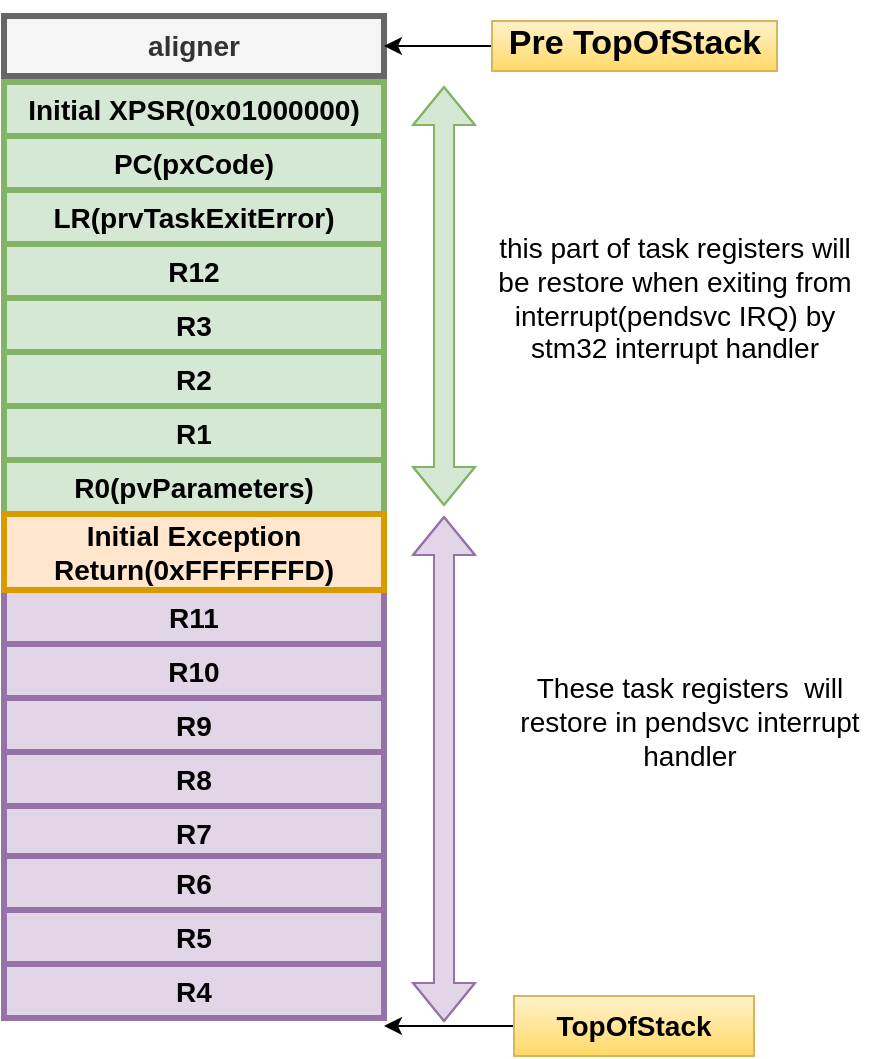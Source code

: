 <mxfile version="16.6.2" type="github">
  <diagram id="d_kelk01pUE1jKnP3URO" name="Page-1">
    <mxGraphModel dx="868" dy="388" grid="1" gridSize="10" guides="1" tooltips="1" connect="1" arrows="1" fold="1" page="1" pageScale="1" pageWidth="850" pageHeight="1100" math="0" shadow="0">
      <root>
        <mxCell id="0" />
        <mxCell id="1" parent="0" />
        <mxCell id="uXBMOKKRQQdfkrVLRq0o-1" value="aligner" style="rounded=0;whiteSpace=wrap;html=1;fillColor=#f5f5f5;strokeColor=#666666;strokeWidth=3;fontColor=#333333;fontStyle=1;fontSize=14;" vertex="1" parent="1">
          <mxGeometry x="110" y="410" width="190" height="30" as="geometry" />
        </mxCell>
        <mxCell id="uXBMOKKRQQdfkrVLRq0o-3" style="edgeStyle=orthogonalEdgeStyle;rounded=0;orthogonalLoop=1;jettySize=auto;html=1;entryX=1;entryY=0.5;entryDx=0;entryDy=0;" edge="1" parent="1" source="uXBMOKKRQQdfkrVLRq0o-2" target="uXBMOKKRQQdfkrVLRq0o-1">
          <mxGeometry relative="1" as="geometry" />
        </mxCell>
        <mxCell id="uXBMOKKRQQdfkrVLRq0o-2" value="&lt;h1 style=&quot;font-size: 17px;&quot;&gt;Pre TopOfStack&lt;br style=&quot;font-size: 17px;&quot;&gt;&lt;/h1&gt;&lt;p style=&quot;font-size: 17px;&quot;&gt;&lt;br style=&quot;font-size: 17px;&quot;&gt;&lt;/p&gt;" style="text;html=1;strokeColor=#d6b656;fillColor=#fff2cc;spacing=5;spacingTop=-20;whiteSpace=wrap;overflow=hidden;rounded=0;fontStyle=0;fontSize=17;align=center;verticalAlign=top;gradientColor=#ffd966;" vertex="1" parent="1">
          <mxGeometry x="354" y="412.5" width="142.5" height="25" as="geometry" />
        </mxCell>
        <mxCell id="uXBMOKKRQQdfkrVLRq0o-5" value="Initial XPSR(0x01000000)" style="rounded=0;whiteSpace=wrap;html=1;strokeWidth=3;fillColor=#d5e8d4;strokeColor=#82b366;fontSize=14;fontStyle=1" vertex="1" parent="1">
          <mxGeometry x="110" y="443" width="190" height="27" as="geometry" />
        </mxCell>
        <mxCell id="uXBMOKKRQQdfkrVLRq0o-6" value="PC(pxCode)" style="rounded=0;whiteSpace=wrap;html=1;strokeWidth=3;fillColor=#d5e8d4;strokeColor=#82b366;fontSize=14;fontStyle=1" vertex="1" parent="1">
          <mxGeometry x="110" y="470" width="190" height="27" as="geometry" />
        </mxCell>
        <mxCell id="uXBMOKKRQQdfkrVLRq0o-8" value="R3" style="rounded=0;whiteSpace=wrap;html=1;strokeWidth=3;fillColor=#d5e8d4;strokeColor=#82b366;fontSize=14;fontStyle=1" vertex="1" parent="1">
          <mxGeometry x="110" y="551" width="190" height="27" as="geometry" />
        </mxCell>
        <mxCell id="uXBMOKKRQQdfkrVLRq0o-9" value="R12" style="rounded=0;whiteSpace=wrap;html=1;strokeWidth=3;fillColor=#d5e8d4;strokeColor=#82b366;fontSize=14;fontStyle=1" vertex="1" parent="1">
          <mxGeometry x="110" y="524" width="190" height="27" as="geometry" />
        </mxCell>
        <mxCell id="uXBMOKKRQQdfkrVLRq0o-10" value="LR(prvTaskExitError)" style="rounded=0;whiteSpace=wrap;html=1;strokeWidth=3;fillColor=#d5e8d4;strokeColor=#82b366;fontSize=14;fontStyle=1" vertex="1" parent="1">
          <mxGeometry x="110" y="497" width="190" height="27" as="geometry" />
        </mxCell>
        <mxCell id="uXBMOKKRQQdfkrVLRq0o-11" value="R2" style="rounded=0;whiteSpace=wrap;html=1;strokeWidth=3;fillColor=#d5e8d4;strokeColor=#82b366;fontSize=14;fontStyle=1" vertex="1" parent="1">
          <mxGeometry x="110" y="578" width="190" height="27" as="geometry" />
        </mxCell>
        <mxCell id="uXBMOKKRQQdfkrVLRq0o-12" value="R1" style="rounded=0;whiteSpace=wrap;html=1;strokeWidth=3;fillColor=#d5e8d4;strokeColor=#82b366;fontSize=14;fontStyle=1" vertex="1" parent="1">
          <mxGeometry x="110" y="605" width="190" height="27" as="geometry" />
        </mxCell>
        <mxCell id="uXBMOKKRQQdfkrVLRq0o-13" value="&lt;div&gt;R0(pvParameters)&lt;/div&gt;" style="rounded=0;whiteSpace=wrap;html=1;strokeWidth=3;fillColor=#d5e8d4;strokeColor=#82b366;fontSize=14;fontStyle=1" vertex="1" parent="1">
          <mxGeometry x="110" y="632" width="190" height="27" as="geometry" />
        </mxCell>
        <mxCell id="uXBMOKKRQQdfkrVLRq0o-15" value="R11" style="rounded=0;whiteSpace=wrap;html=1;strokeWidth=3;fillColor=#e1d5e7;strokeColor=#9673a6;fontSize=14;fontStyle=1" vertex="1" parent="1">
          <mxGeometry x="110" y="697" width="190" height="27" as="geometry" />
        </mxCell>
        <mxCell id="uXBMOKKRQQdfkrVLRq0o-16" value="R10" style="rounded=0;whiteSpace=wrap;html=1;strokeWidth=3;fillColor=#e1d5e7;strokeColor=#9673a6;fontSize=14;fontStyle=1" vertex="1" parent="1">
          <mxGeometry x="110" y="724" width="190" height="27" as="geometry" />
        </mxCell>
        <mxCell id="uXBMOKKRQQdfkrVLRq0o-17" value="R9" style="rounded=0;whiteSpace=wrap;html=1;strokeWidth=3;fillColor=#e1d5e7;strokeColor=#9673a6;fontSize=14;fontStyle=1" vertex="1" parent="1">
          <mxGeometry x="110" y="751" width="190" height="27" as="geometry" />
        </mxCell>
        <mxCell id="uXBMOKKRQQdfkrVLRq0o-18" value="R8" style="rounded=0;whiteSpace=wrap;html=1;strokeWidth=3;fillColor=#e1d5e7;strokeColor=#9673a6;fontSize=14;fontStyle=1" vertex="1" parent="1">
          <mxGeometry x="110" y="778" width="190" height="27" as="geometry" />
        </mxCell>
        <mxCell id="uXBMOKKRQQdfkrVLRq0o-19" value="R7" style="rounded=0;whiteSpace=wrap;html=1;strokeWidth=3;fillColor=#e1d5e7;strokeColor=#9673a6;fontSize=14;fontStyle=1" vertex="1" parent="1">
          <mxGeometry x="110" y="805" width="190" height="27" as="geometry" />
        </mxCell>
        <mxCell id="uXBMOKKRQQdfkrVLRq0o-20" value="R6" style="rounded=0;whiteSpace=wrap;html=1;strokeWidth=3;fillColor=#e1d5e7;strokeColor=#9673a6;fontSize=14;fontStyle=1" vertex="1" parent="1">
          <mxGeometry x="110" y="830" width="190" height="27" as="geometry" />
        </mxCell>
        <mxCell id="uXBMOKKRQQdfkrVLRq0o-21" value="R5" style="rounded=0;whiteSpace=wrap;html=1;strokeWidth=3;fillColor=#e1d5e7;strokeColor=#9673a6;fontSize=14;fontStyle=1" vertex="1" parent="1">
          <mxGeometry x="110" y="857" width="190" height="27" as="geometry" />
        </mxCell>
        <mxCell id="uXBMOKKRQQdfkrVLRq0o-22" value="R4" style="rounded=0;whiteSpace=wrap;html=1;strokeWidth=3;fillColor=#e1d5e7;strokeColor=#9673a6;fontSize=14;fontStyle=1" vertex="1" parent="1">
          <mxGeometry x="110" y="884" width="190" height="27" as="geometry" />
        </mxCell>
        <mxCell id="uXBMOKKRQQdfkrVLRq0o-23" value="" style="shape=flexArrow;endArrow=classic;startArrow=classic;html=1;rounded=0;fontSize=14;fillColor=#d5e8d4;strokeColor=#82b366;" edge="1" parent="1">
          <mxGeometry width="100" height="100" relative="1" as="geometry">
            <mxPoint x="330" y="655" as="sourcePoint" />
            <mxPoint x="330" y="445" as="targetPoint" />
            <Array as="points">
              <mxPoint x="330" y="555" />
            </Array>
          </mxGeometry>
        </mxCell>
        <mxCell id="uXBMOKKRQQdfkrVLRq0o-25" value="this part of task registers will be restore when exiting from interrupt(pendsvc IRQ) by stm32 interrupt handler" style="text;html=1;strokeColor=none;fillColor=none;align=center;verticalAlign=middle;whiteSpace=wrap;rounded=0;fontSize=14;" vertex="1" parent="1">
          <mxGeometry x="352.5" y="513" width="185" height="75" as="geometry" />
        </mxCell>
        <mxCell id="uXBMOKKRQQdfkrVLRq0o-26" value="" style="shape=flexArrow;endArrow=classic;startArrow=classic;html=1;rounded=0;fontSize=14;fillColor=#e1d5e7;strokeColor=#9673a6;" edge="1" parent="1">
          <mxGeometry width="100" height="100" relative="1" as="geometry">
            <mxPoint x="330" y="913" as="sourcePoint" />
            <mxPoint x="330" y="660" as="targetPoint" />
            <Array as="points">
              <mxPoint x="330" y="813" />
            </Array>
          </mxGeometry>
        </mxCell>
        <mxCell id="uXBMOKKRQQdfkrVLRq0o-27" value="These task registers&amp;nbsp; will restore in pendsvc interrupt handler" style="text;html=1;strokeColor=none;fillColor=none;align=center;verticalAlign=middle;whiteSpace=wrap;rounded=0;fontSize=14;" vertex="1" parent="1">
          <mxGeometry x="352.5" y="748" width="200" height="30" as="geometry" />
        </mxCell>
        <mxCell id="uXBMOKKRQQdfkrVLRq0o-30" style="edgeStyle=orthogonalEdgeStyle;rounded=0;orthogonalLoop=1;jettySize=auto;html=1;fontSize=14;" edge="1" parent="1" source="uXBMOKKRQQdfkrVLRq0o-29">
          <mxGeometry relative="1" as="geometry">
            <mxPoint x="300" y="915" as="targetPoint" />
          </mxGeometry>
        </mxCell>
        <mxCell id="uXBMOKKRQQdfkrVLRq0o-29" value="TopOfStack" style="text;html=1;strokeColor=#d6b656;fillColor=#fff2cc;align=center;verticalAlign=middle;whiteSpace=wrap;rounded=0;fontSize=14;fontStyle=1;gradientColor=#ffd966;" vertex="1" parent="1">
          <mxGeometry x="365" y="900" width="120" height="30" as="geometry" />
        </mxCell>
        <mxCell id="uXBMOKKRQQdfkrVLRq0o-14" value="Initial Exception Return(0xFFFFFFFD)" style="rounded=0;whiteSpace=wrap;html=1;strokeWidth=3;fillColor=#ffe6cc;strokeColor=#d79b00;fontSize=14;fontStyle=1" vertex="1" parent="1">
          <mxGeometry x="110" y="659" width="190" height="38" as="geometry" />
        </mxCell>
      </root>
    </mxGraphModel>
  </diagram>
</mxfile>
